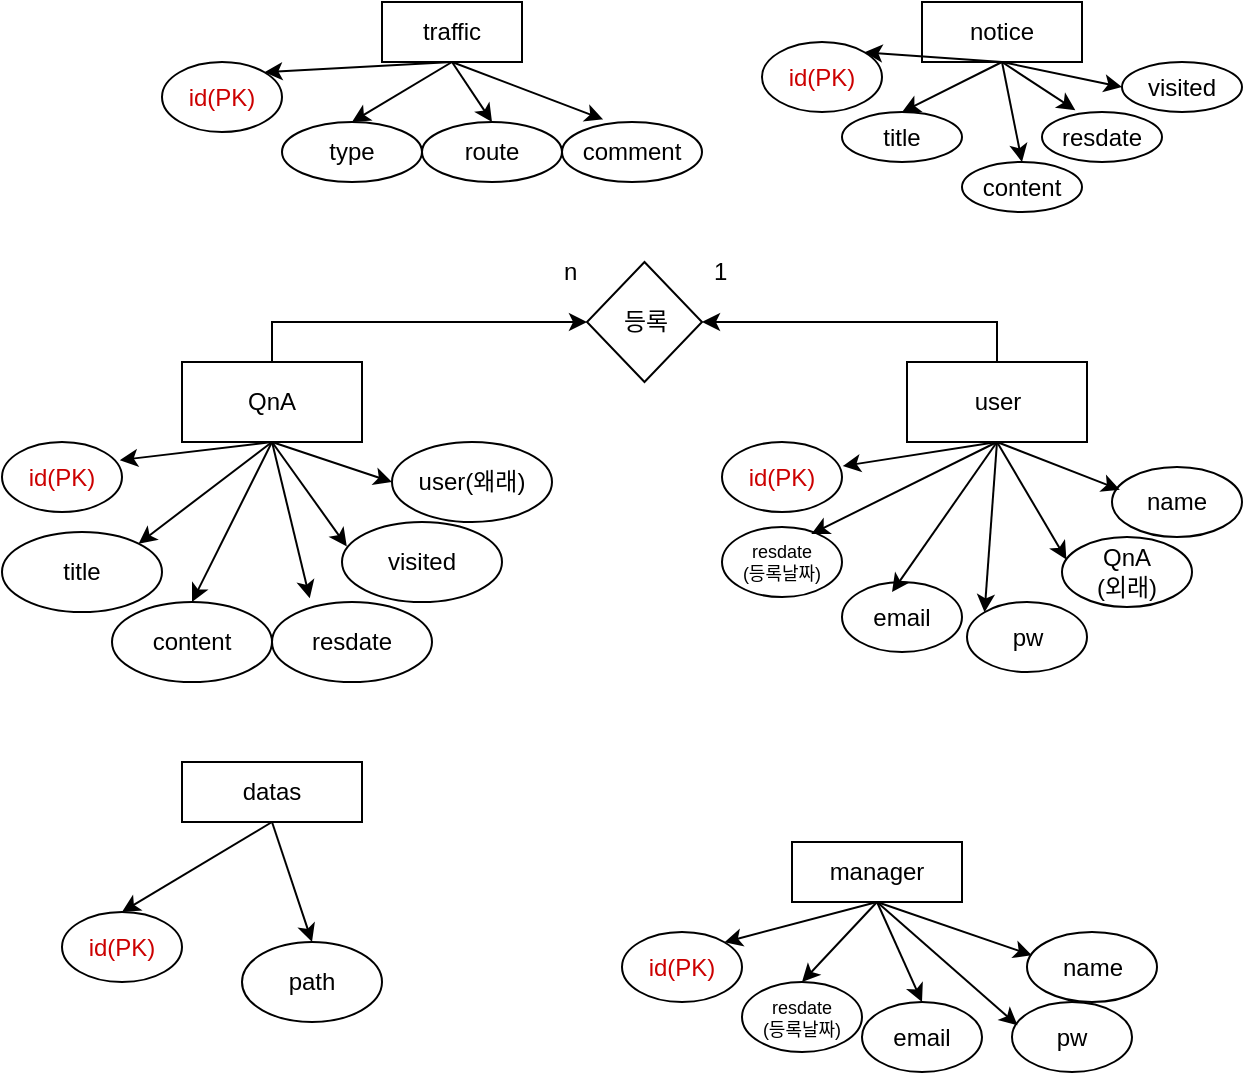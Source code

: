 <mxfile version="24.2.1" type="device">
  <diagram id="tSaY_KCTteVIoRoTBWjR" name="페이지-1">
    <mxGraphModel dx="522" dy="884" grid="1" gridSize="10" guides="1" tooltips="1" connect="1" arrows="1" fold="1" page="1" pageScale="1" pageWidth="690" pageHeight="980" math="0" shadow="0">
      <root>
        <mxCell id="0" />
        <mxCell id="1" parent="0" />
        <mxCell id="T7p-2dDkGv68UtiJKEeO-2" value="traffic" style="rounded=0;whiteSpace=wrap;html=1;" vertex="1" parent="1">
          <mxGeometry x="260" width="70" height="30" as="geometry" />
        </mxCell>
        <mxCell id="T7p-2dDkGv68UtiJKEeO-3" value="type" style="ellipse;whiteSpace=wrap;html=1;" vertex="1" parent="1">
          <mxGeometry x="210" y="60" width="70" height="30" as="geometry" />
        </mxCell>
        <mxCell id="T7p-2dDkGv68UtiJKEeO-4" value="route" style="ellipse;whiteSpace=wrap;html=1;" vertex="1" parent="1">
          <mxGeometry x="280" y="60" width="70" height="30" as="geometry" />
        </mxCell>
        <mxCell id="T7p-2dDkGv68UtiJKEeO-5" value="comment" style="ellipse;whiteSpace=wrap;html=1;" vertex="1" parent="1">
          <mxGeometry x="350" y="60" width="70" height="30" as="geometry" />
        </mxCell>
        <mxCell id="T7p-2dDkGv68UtiJKEeO-6" value="notice" style="rounded=0;whiteSpace=wrap;html=1;" vertex="1" parent="1">
          <mxGeometry x="530" width="80" height="30" as="geometry" />
        </mxCell>
        <mxCell id="T7p-2dDkGv68UtiJKEeO-8" value="title" style="ellipse;whiteSpace=wrap;html=1;" vertex="1" parent="1">
          <mxGeometry x="490" y="55" width="60" height="25" as="geometry" />
        </mxCell>
        <mxCell id="T7p-2dDkGv68UtiJKEeO-9" value="content" style="ellipse;whiteSpace=wrap;html=1;" vertex="1" parent="1">
          <mxGeometry x="550" y="80" width="60" height="25" as="geometry" />
        </mxCell>
        <mxCell id="T7p-2dDkGv68UtiJKEeO-10" value="resdate" style="ellipse;whiteSpace=wrap;html=1;" vertex="1" parent="1">
          <mxGeometry x="590" y="55" width="60" height="25" as="geometry" />
        </mxCell>
        <mxCell id="T7p-2dDkGv68UtiJKEeO-11" value="visited" style="ellipse;whiteSpace=wrap;html=1;" vertex="1" parent="1">
          <mxGeometry x="630" y="30" width="60" height="25" as="geometry" />
        </mxCell>
        <mxCell id="T7p-2dDkGv68UtiJKEeO-72" style="edgeStyle=orthogonalEdgeStyle;rounded=0;orthogonalLoop=1;jettySize=auto;html=1;exitX=0.5;exitY=0;exitDx=0;exitDy=0;entryX=0;entryY=0.5;entryDx=0;entryDy=0;" edge="1" parent="1" source="T7p-2dDkGv68UtiJKEeO-12" target="T7p-2dDkGv68UtiJKEeO-66">
          <mxGeometry relative="1" as="geometry" />
        </mxCell>
        <mxCell id="T7p-2dDkGv68UtiJKEeO-12" value="QnA" style="rounded=0;whiteSpace=wrap;html=1;" vertex="1" parent="1">
          <mxGeometry x="160" y="180" width="90" height="40" as="geometry" />
        </mxCell>
        <mxCell id="T7p-2dDkGv68UtiJKEeO-14" value="title" style="ellipse;whiteSpace=wrap;html=1;" vertex="1" parent="1">
          <mxGeometry x="70" y="265" width="80" height="40" as="geometry" />
        </mxCell>
        <mxCell id="T7p-2dDkGv68UtiJKEeO-15" value="content" style="ellipse;whiteSpace=wrap;html=1;" vertex="1" parent="1">
          <mxGeometry x="125" y="300" width="80" height="40" as="geometry" />
        </mxCell>
        <mxCell id="T7p-2dDkGv68UtiJKEeO-16" value="resdate" style="ellipse;whiteSpace=wrap;html=1;" vertex="1" parent="1">
          <mxGeometry x="205" y="300" width="80" height="40" as="geometry" />
        </mxCell>
        <mxCell id="T7p-2dDkGv68UtiJKEeO-17" value="visited" style="ellipse;whiteSpace=wrap;html=1;" vertex="1" parent="1">
          <mxGeometry x="240" y="260" width="80" height="40" as="geometry" />
        </mxCell>
        <mxCell id="T7p-2dDkGv68UtiJKEeO-18" value="user(왜래)" style="ellipse;whiteSpace=wrap;html=1;" vertex="1" parent="1">
          <mxGeometry x="265" y="220" width="80" height="40" as="geometry" />
        </mxCell>
        <mxCell id="T7p-2dDkGv68UtiJKEeO-69" style="edgeStyle=orthogonalEdgeStyle;rounded=0;orthogonalLoop=1;jettySize=auto;html=1;exitX=0.5;exitY=0;exitDx=0;exitDy=0;entryX=1;entryY=0.5;entryDx=0;entryDy=0;" edge="1" parent="1" source="T7p-2dDkGv68UtiJKEeO-19" target="T7p-2dDkGv68UtiJKEeO-66">
          <mxGeometry relative="1" as="geometry" />
        </mxCell>
        <mxCell id="T7p-2dDkGv68UtiJKEeO-19" value="user" style="rounded=0;whiteSpace=wrap;html=1;" vertex="1" parent="1">
          <mxGeometry x="522.5" y="180" width="90" height="40" as="geometry" />
        </mxCell>
        <mxCell id="T7p-2dDkGv68UtiJKEeO-20" value="id(PK)" style="ellipse;whiteSpace=wrap;html=1;fontColor=#CC0000;" vertex="1" parent="1">
          <mxGeometry x="430" y="220" width="60" height="35" as="geometry" />
        </mxCell>
        <mxCell id="T7p-2dDkGv68UtiJKEeO-23" value="resdate&lt;div style=&quot;font-size: 9px;&quot;&gt;(등록날짜)&lt;/div&gt;" style="ellipse;whiteSpace=wrap;html=1;fontSize=9;" vertex="1" parent="1">
          <mxGeometry x="430" y="262.5" width="60" height="35" as="geometry" />
        </mxCell>
        <mxCell id="T7p-2dDkGv68UtiJKEeO-24" value="email" style="ellipse;whiteSpace=wrap;html=1;" vertex="1" parent="1">
          <mxGeometry x="490" y="290" width="60" height="35" as="geometry" />
        </mxCell>
        <mxCell id="T7p-2dDkGv68UtiJKEeO-25" value="pw" style="ellipse;whiteSpace=wrap;html=1;" vertex="1" parent="1">
          <mxGeometry x="552.5" y="300" width="60" height="35" as="geometry" />
        </mxCell>
        <mxCell id="T7p-2dDkGv68UtiJKEeO-26" value="QnA&lt;div&gt;(외래)&lt;/div&gt;" style="ellipse;whiteSpace=wrap;html=1;" vertex="1" parent="1">
          <mxGeometry x="600" y="267.5" width="65" height="35" as="geometry" />
        </mxCell>
        <mxCell id="T7p-2dDkGv68UtiJKEeO-27" value="manager" style="rounded=0;whiteSpace=wrap;html=1;" vertex="1" parent="1">
          <mxGeometry x="465" y="420" width="85" height="30" as="geometry" />
        </mxCell>
        <mxCell id="T7p-2dDkGv68UtiJKEeO-29" value="resdate&lt;div style=&quot;font-size: 9px;&quot;&gt;(등록날짜)&lt;/div&gt;" style="ellipse;whiteSpace=wrap;html=1;fontSize=9;" vertex="1" parent="1">
          <mxGeometry x="440" y="490" width="60" height="35" as="geometry" />
        </mxCell>
        <mxCell id="T7p-2dDkGv68UtiJKEeO-30" value="email" style="ellipse;whiteSpace=wrap;html=1;" vertex="1" parent="1">
          <mxGeometry x="500" y="500" width="60" height="35" as="geometry" />
        </mxCell>
        <mxCell id="T7p-2dDkGv68UtiJKEeO-31" value="pw" style="ellipse;whiteSpace=wrap;html=1;" vertex="1" parent="1">
          <mxGeometry x="575" y="500" width="60" height="35" as="geometry" />
        </mxCell>
        <mxCell id="T7p-2dDkGv68UtiJKEeO-33" value="id(PK)" style="ellipse;whiteSpace=wrap;html=1;fontColor=#CC0000;" vertex="1" parent="1">
          <mxGeometry x="380" y="465" width="60" height="35" as="geometry" />
        </mxCell>
        <mxCell id="T7p-2dDkGv68UtiJKEeO-34" value="id(PK)" style="ellipse;whiteSpace=wrap;html=1;fontColor=#CC0000;" vertex="1" parent="1">
          <mxGeometry x="70" y="220" width="60" height="35" as="geometry" />
        </mxCell>
        <mxCell id="T7p-2dDkGv68UtiJKEeO-35" value="id(PK)" style="ellipse;whiteSpace=wrap;html=1;fontColor=#CC0000;" vertex="1" parent="1">
          <mxGeometry x="450" y="20" width="60" height="35" as="geometry" />
        </mxCell>
        <mxCell id="T7p-2dDkGv68UtiJKEeO-36" value="id(PK)" style="ellipse;whiteSpace=wrap;html=1;fontColor=#CC0000;" vertex="1" parent="1">
          <mxGeometry x="150" y="30" width="60" height="35" as="geometry" />
        </mxCell>
        <mxCell id="T7p-2dDkGv68UtiJKEeO-37" value="" style="endArrow=classic;html=1;rounded=0;exitX=0.5;exitY=1;exitDx=0;exitDy=0;entryX=1;entryY=0;entryDx=0;entryDy=0;" edge="1" parent="1" source="T7p-2dDkGv68UtiJKEeO-27" target="T7p-2dDkGv68UtiJKEeO-33">
          <mxGeometry width="50" height="50" relative="1" as="geometry">
            <mxPoint x="460" y="402.5" as="sourcePoint" />
            <mxPoint x="385" y="420" as="targetPoint" />
          </mxGeometry>
        </mxCell>
        <mxCell id="T7p-2dDkGv68UtiJKEeO-38" value="" style="endArrow=classic;html=1;rounded=0;exitX=0.5;exitY=1;exitDx=0;exitDy=0;entryX=0.5;entryY=0;entryDx=0;entryDy=0;" edge="1" parent="1" source="T7p-2dDkGv68UtiJKEeO-2" target="T7p-2dDkGv68UtiJKEeO-3">
          <mxGeometry width="50" height="50" relative="1" as="geometry">
            <mxPoint x="306" y="41.5" as="sourcePoint" />
            <mxPoint x="230" y="55.5" as="targetPoint" />
          </mxGeometry>
        </mxCell>
        <mxCell id="T7p-2dDkGv68UtiJKEeO-39" value="" style="endArrow=classic;html=1;rounded=0;exitX=0.5;exitY=1;exitDx=0;exitDy=0;entryX=0.5;entryY=0;entryDx=0;entryDy=0;" edge="1" parent="1" source="T7p-2dDkGv68UtiJKEeO-2" target="T7p-2dDkGv68UtiJKEeO-4">
          <mxGeometry width="50" height="50" relative="1" as="geometry">
            <mxPoint x="330" y="32.5" as="sourcePoint" />
            <mxPoint x="280" y="62.5" as="targetPoint" />
          </mxGeometry>
        </mxCell>
        <mxCell id="T7p-2dDkGv68UtiJKEeO-40" value="" style="endArrow=classic;html=1;rounded=0;exitX=0.5;exitY=1;exitDx=0;exitDy=0;entryX=0.294;entryY=-0.043;entryDx=0;entryDy=0;entryPerimeter=0;" edge="1" parent="1" source="T7p-2dDkGv68UtiJKEeO-2" target="T7p-2dDkGv68UtiJKEeO-5">
          <mxGeometry width="50" height="50" relative="1" as="geometry">
            <mxPoint x="325" y="27.5" as="sourcePoint" />
            <mxPoint x="345" y="57.5" as="targetPoint" />
          </mxGeometry>
        </mxCell>
        <mxCell id="T7p-2dDkGv68UtiJKEeO-41" value="" style="endArrow=classic;html=1;rounded=0;exitX=0.5;exitY=1;exitDx=0;exitDy=0;entryX=1;entryY=0;entryDx=0;entryDy=0;" edge="1" parent="1" source="T7p-2dDkGv68UtiJKEeO-6" target="T7p-2dDkGv68UtiJKEeO-35">
          <mxGeometry width="50" height="50" relative="1" as="geometry">
            <mxPoint x="435" y="12.5" as="sourcePoint" />
            <mxPoint x="350" y="30.5" as="targetPoint" />
          </mxGeometry>
        </mxCell>
        <mxCell id="T7p-2dDkGv68UtiJKEeO-42" value="" style="endArrow=classic;html=1;rounded=0;exitX=0.5;exitY=1;exitDx=0;exitDy=0;entryX=0.5;entryY=0;entryDx=0;entryDy=0;" edge="1" parent="1" source="T7p-2dDkGv68UtiJKEeO-6" target="T7p-2dDkGv68UtiJKEeO-8">
          <mxGeometry width="50" height="50" relative="1" as="geometry">
            <mxPoint x="578.79" y="39.94" as="sourcePoint" />
            <mxPoint x="509.79" y="34.94" as="targetPoint" />
          </mxGeometry>
        </mxCell>
        <mxCell id="T7p-2dDkGv68UtiJKEeO-43" value="" style="endArrow=classic;html=1;rounded=0;exitX=0.5;exitY=1;exitDx=0;exitDy=0;entryX=0.5;entryY=0;entryDx=0;entryDy=0;entryPerimeter=0;" edge="1" parent="1" source="T7p-2dDkGv68UtiJKEeO-6" target="T7p-2dDkGv68UtiJKEeO-9">
          <mxGeometry width="50" height="50" relative="1" as="geometry">
            <mxPoint x="590" y="35" as="sourcePoint" />
            <mxPoint x="540" y="60" as="targetPoint" />
          </mxGeometry>
        </mxCell>
        <mxCell id="T7p-2dDkGv68UtiJKEeO-44" value="" style="endArrow=classic;html=1;rounded=0;exitX=0.5;exitY=1;exitDx=0;exitDy=0;entryX=0.278;entryY=-0.037;entryDx=0;entryDy=0;entryPerimeter=0;" edge="1" parent="1" source="T7p-2dDkGv68UtiJKEeO-6" target="T7p-2dDkGv68UtiJKEeO-10">
          <mxGeometry width="50" height="50" relative="1" as="geometry">
            <mxPoint x="590" y="30" as="sourcePoint" />
            <mxPoint x="600" y="80" as="targetPoint" />
          </mxGeometry>
        </mxCell>
        <mxCell id="T7p-2dDkGv68UtiJKEeO-45" value="" style="endArrow=classic;html=1;rounded=0;exitX=0.5;exitY=1;exitDx=0;exitDy=0;entryX=0;entryY=0.5;entryDx=0;entryDy=0;" edge="1" parent="1" source="T7p-2dDkGv68UtiJKEeO-6" target="T7p-2dDkGv68UtiJKEeO-11">
          <mxGeometry width="50" height="50" relative="1" as="geometry">
            <mxPoint x="613.32" y="5.93" as="sourcePoint" />
            <mxPoint x="650.32" y="29.93" as="targetPoint" />
          </mxGeometry>
        </mxCell>
        <mxCell id="T7p-2dDkGv68UtiJKEeO-46" value="" style="endArrow=classic;html=1;rounded=0;exitX=0.5;exitY=1;exitDx=0;exitDy=0;entryX=1;entryY=0;entryDx=0;entryDy=0;" edge="1" parent="1" source="T7p-2dDkGv68UtiJKEeO-12" target="T7p-2dDkGv68UtiJKEeO-14">
          <mxGeometry width="50" height="50" relative="1" as="geometry">
            <mxPoint x="225" y="237.5" as="sourcePoint" />
            <mxPoint x="150" y="255.5" as="targetPoint" />
          </mxGeometry>
        </mxCell>
        <mxCell id="T7p-2dDkGv68UtiJKEeO-47" value="" style="endArrow=classic;html=1;rounded=0;exitX=0.5;exitY=1;exitDx=0;exitDy=0;entryX=0.5;entryY=0;entryDx=0;entryDy=0;" edge="1" parent="1" source="T7p-2dDkGv68UtiJKEeO-12" target="T7p-2dDkGv68UtiJKEeO-15">
          <mxGeometry width="50" height="50" relative="1" as="geometry">
            <mxPoint x="219.8" y="227.78" as="sourcePoint" />
            <mxPoint x="159.8" y="276.78" as="targetPoint" />
          </mxGeometry>
        </mxCell>
        <mxCell id="T7p-2dDkGv68UtiJKEeO-48" value="" style="endArrow=classic;html=1;rounded=0;exitX=0.5;exitY=1;exitDx=0;exitDy=0;entryX=0.236;entryY=-0.046;entryDx=0;entryDy=0;entryPerimeter=0;" edge="1" parent="1" source="T7p-2dDkGv68UtiJKEeO-12" target="T7p-2dDkGv68UtiJKEeO-16">
          <mxGeometry width="50" height="50" relative="1" as="geometry">
            <mxPoint x="225" y="220" as="sourcePoint" />
            <mxPoint x="185" y="300" as="targetPoint" />
          </mxGeometry>
        </mxCell>
        <mxCell id="T7p-2dDkGv68UtiJKEeO-49" value="" style="endArrow=classic;html=1;rounded=0;exitX=0.5;exitY=1;exitDx=0;exitDy=0;entryX=0.03;entryY=0.305;entryDx=0;entryDy=0;entryPerimeter=0;" edge="1" parent="1" source="T7p-2dDkGv68UtiJKEeO-12" target="T7p-2dDkGv68UtiJKEeO-17">
          <mxGeometry width="50" height="50" relative="1" as="geometry">
            <mxPoint x="231.12" y="220" as="sourcePoint" />
            <mxPoint x="250.12" y="298" as="targetPoint" />
          </mxGeometry>
        </mxCell>
        <mxCell id="T7p-2dDkGv68UtiJKEeO-50" value="" style="endArrow=classic;html=1;rounded=0;exitX=0.5;exitY=1;exitDx=0;exitDy=0;entryX=0;entryY=0.5;entryDx=0;entryDy=0;" edge="1" parent="1" source="T7p-2dDkGv68UtiJKEeO-12" target="T7p-2dDkGv68UtiJKEeO-18">
          <mxGeometry width="50" height="50" relative="1" as="geometry">
            <mxPoint x="240" y="213.9" as="sourcePoint" />
            <mxPoint x="277" y="265.9" as="targetPoint" />
          </mxGeometry>
        </mxCell>
        <mxCell id="T7p-2dDkGv68UtiJKEeO-51" value="" style="endArrow=classic;html=1;rounded=0;exitX=0.5;exitY=1;exitDx=0;exitDy=0;entryX=1.006;entryY=0.344;entryDx=0;entryDy=0;entryPerimeter=0;" edge="1" parent="1" source="T7p-2dDkGv68UtiJKEeO-19" target="T7p-2dDkGv68UtiJKEeO-20">
          <mxGeometry width="50" height="50" relative="1" as="geometry">
            <mxPoint x="397.5" y="180" as="sourcePoint" />
            <mxPoint x="457.5" y="200" as="targetPoint" />
          </mxGeometry>
        </mxCell>
        <mxCell id="T7p-2dDkGv68UtiJKEeO-52" value="" style="endArrow=classic;html=1;rounded=0;exitX=0.5;exitY=1;exitDx=0;exitDy=0;entryX=0.744;entryY=0.1;entryDx=0;entryDy=0;entryPerimeter=0;" edge="1" parent="1" source="T7p-2dDkGv68UtiJKEeO-19" target="T7p-2dDkGv68UtiJKEeO-23">
          <mxGeometry width="50" height="50" relative="1" as="geometry">
            <mxPoint x="582.5" y="231.48" as="sourcePoint" />
            <mxPoint x="512.5" y="248.48" as="targetPoint" />
          </mxGeometry>
        </mxCell>
        <mxCell id="T7p-2dDkGv68UtiJKEeO-53" value="" style="endArrow=classic;html=1;rounded=0;exitX=0.5;exitY=1;exitDx=0;exitDy=0;entryX=0.417;entryY=0.143;entryDx=0;entryDy=0;entryPerimeter=0;" edge="1" parent="1" source="T7p-2dDkGv68UtiJKEeO-19" target="T7p-2dDkGv68UtiJKEeO-24">
          <mxGeometry width="50" height="50" relative="1" as="geometry">
            <mxPoint x="597.86" y="220" as="sourcePoint" />
            <mxPoint x="537.86" y="269" as="targetPoint" />
          </mxGeometry>
        </mxCell>
        <mxCell id="T7p-2dDkGv68UtiJKEeO-54" value="" style="endArrow=classic;html=1;rounded=0;exitX=0.5;exitY=1;exitDx=0;exitDy=0;entryX=0;entryY=0;entryDx=0;entryDy=0;" edge="1" parent="1" source="T7p-2dDkGv68UtiJKEeO-19" target="T7p-2dDkGv68UtiJKEeO-25">
          <mxGeometry width="50" height="50" relative="1" as="geometry">
            <mxPoint x="602.48" y="220" as="sourcePoint" />
            <mxPoint x="582.48" y="280" as="targetPoint" />
          </mxGeometry>
        </mxCell>
        <mxCell id="T7p-2dDkGv68UtiJKEeO-55" value="" style="endArrow=classic;html=1;rounded=0;exitX=0.5;exitY=1;exitDx=0;exitDy=0;entryX=0.034;entryY=0.323;entryDx=0;entryDy=0;entryPerimeter=0;" edge="1" parent="1" source="T7p-2dDkGv68UtiJKEeO-19" target="T7p-2dDkGv68UtiJKEeO-26">
          <mxGeometry width="50" height="50" relative="1" as="geometry">
            <mxPoint x="633.11" y="199.87" as="sourcePoint" />
            <mxPoint x="662.11" y="259.87" as="targetPoint" />
          </mxGeometry>
        </mxCell>
        <mxCell id="T7p-2dDkGv68UtiJKEeO-56" value="" style="endArrow=classic;html=1;rounded=0;exitX=0.5;exitY=1;exitDx=0;exitDy=0;entryX=0.5;entryY=0;entryDx=0;entryDy=0;" edge="1" parent="1" source="T7p-2dDkGv68UtiJKEeO-27" target="T7p-2dDkGv68UtiJKEeO-29">
          <mxGeometry width="50" height="50" relative="1" as="geometry">
            <mxPoint x="533.64" y="460" as="sourcePoint" />
            <mxPoint x="456.64" y="480" as="targetPoint" />
          </mxGeometry>
        </mxCell>
        <mxCell id="T7p-2dDkGv68UtiJKEeO-57" value="" style="endArrow=classic;html=1;rounded=0;exitX=0.5;exitY=1;exitDx=0;exitDy=0;entryX=0.5;entryY=0;entryDx=0;entryDy=0;" edge="1" parent="1" source="T7p-2dDkGv68UtiJKEeO-27" target="T7p-2dDkGv68UtiJKEeO-30">
          <mxGeometry width="50" height="50" relative="1" as="geometry">
            <mxPoint x="529.25" y="455" as="sourcePoint" />
            <mxPoint x="491.25" y="495" as="targetPoint" />
          </mxGeometry>
        </mxCell>
        <mxCell id="T7p-2dDkGv68UtiJKEeO-58" value="" style="endArrow=classic;html=1;rounded=0;exitX=0.5;exitY=1;exitDx=0;exitDy=0;entryX=0.046;entryY=0.333;entryDx=0;entryDy=0;entryPerimeter=0;" edge="1" parent="1" source="T7p-2dDkGv68UtiJKEeO-27" target="T7p-2dDkGv68UtiJKEeO-31">
          <mxGeometry width="50" height="50" relative="1" as="geometry">
            <mxPoint x="580.5" y="410" as="sourcePoint" />
            <mxPoint x="602.5" y="460" as="targetPoint" />
          </mxGeometry>
        </mxCell>
        <mxCell id="T7p-2dDkGv68UtiJKEeO-59" value="" style="endArrow=classic;html=1;rounded=0;exitX=0.5;exitY=1;exitDx=0;exitDy=0;entryX=1;entryY=0;entryDx=0;entryDy=0;" edge="1" parent="1" source="T7p-2dDkGv68UtiJKEeO-2" target="T7p-2dDkGv68UtiJKEeO-36">
          <mxGeometry width="50" height="50" relative="1" as="geometry">
            <mxPoint x="260" as="sourcePoint" />
            <mxPoint x="210" y="30" as="targetPoint" />
          </mxGeometry>
        </mxCell>
        <mxCell id="T7p-2dDkGv68UtiJKEeO-60" value="" style="endArrow=classic;html=1;rounded=0;exitX=0.5;exitY=1;exitDx=0;exitDy=0;entryX=0.982;entryY=0.259;entryDx=0;entryDy=0;entryPerimeter=0;" edge="1" parent="1" source="T7p-2dDkGv68UtiJKEeO-12" target="T7p-2dDkGv68UtiJKEeO-34">
          <mxGeometry width="50" height="50" relative="1" as="geometry">
            <mxPoint x="233.79" y="130" as="sourcePoint" />
            <mxPoint x="139.79" y="135" as="targetPoint" />
          </mxGeometry>
        </mxCell>
        <mxCell id="T7p-2dDkGv68UtiJKEeO-61" value="name" style="ellipse;whiteSpace=wrap;html=1;" vertex="1" parent="1">
          <mxGeometry x="625" y="232.5" width="65" height="35" as="geometry" />
        </mxCell>
        <mxCell id="T7p-2dDkGv68UtiJKEeO-63" value="" style="endArrow=classic;html=1;rounded=0;exitX=0.5;exitY=1;exitDx=0;exitDy=0;entryX=0.06;entryY=0.325;entryDx=0;entryDy=0;entryPerimeter=0;" edge="1" parent="1" source="T7p-2dDkGv68UtiJKEeO-19" target="T7p-2dDkGv68UtiJKEeO-61">
          <mxGeometry width="50" height="50" relative="1" as="geometry">
            <mxPoint x="595.79" y="208.69" as="sourcePoint" />
            <mxPoint x="629.79" y="267.69" as="targetPoint" />
          </mxGeometry>
        </mxCell>
        <mxCell id="T7p-2dDkGv68UtiJKEeO-64" value="name" style="ellipse;whiteSpace=wrap;html=1;" vertex="1" parent="1">
          <mxGeometry x="582.5" y="465" width="65" height="35" as="geometry" />
        </mxCell>
        <mxCell id="T7p-2dDkGv68UtiJKEeO-65" value="" style="endArrow=classic;html=1;rounded=0;exitX=0.5;exitY=1;exitDx=0;exitDy=0;entryX=0.037;entryY=0.333;entryDx=0;entryDy=0;entryPerimeter=0;" edge="1" parent="1" source="T7p-2dDkGv68UtiJKEeO-27" target="T7p-2dDkGv68UtiJKEeO-64">
          <mxGeometry width="50" height="50" relative="1" as="geometry">
            <mxPoint x="562.5" y="388.34" as="sourcePoint" />
            <mxPoint x="632.5" y="450.34" as="targetPoint" />
          </mxGeometry>
        </mxCell>
        <mxCell id="T7p-2dDkGv68UtiJKEeO-66" value="등록" style="rhombus;whiteSpace=wrap;html=1;" vertex="1" parent="1">
          <mxGeometry x="362.5" y="130" width="57.5" height="60" as="geometry" />
        </mxCell>
        <mxCell id="T7p-2dDkGv68UtiJKEeO-73" value="n" style="text;strokeColor=none;fillColor=none;align=left;verticalAlign=middle;spacingLeft=4;spacingRight=4;overflow=hidden;points=[[0,0.5],[1,0.5]];portConstraint=eastwest;rotatable=0;whiteSpace=wrap;html=1;" vertex="1" parent="1">
          <mxGeometry x="345" y="120" width="25" height="30" as="geometry" />
        </mxCell>
        <mxCell id="T7p-2dDkGv68UtiJKEeO-74" value="1" style="text;strokeColor=none;fillColor=none;align=left;verticalAlign=middle;spacingLeft=4;spacingRight=4;overflow=hidden;points=[[0,0.5],[1,0.5]];portConstraint=eastwest;rotatable=0;whiteSpace=wrap;html=1;" vertex="1" parent="1">
          <mxGeometry x="420" y="120" width="25" height="30" as="geometry" />
        </mxCell>
        <mxCell id="T7p-2dDkGv68UtiJKEeO-75" value="datas" style="rounded=0;whiteSpace=wrap;html=1;" vertex="1" parent="1">
          <mxGeometry x="160" y="380" width="90" height="30" as="geometry" />
        </mxCell>
        <mxCell id="T7p-2dDkGv68UtiJKEeO-76" value="path" style="ellipse;whiteSpace=wrap;html=1;" vertex="1" parent="1">
          <mxGeometry x="190" y="470" width="70" height="40" as="geometry" />
        </mxCell>
        <mxCell id="T7p-2dDkGv68UtiJKEeO-77" value="id(PK)" style="ellipse;whiteSpace=wrap;html=1;fontColor=#CC0000;" vertex="1" parent="1">
          <mxGeometry x="100" y="455" width="60" height="35" as="geometry" />
        </mxCell>
        <mxCell id="T7p-2dDkGv68UtiJKEeO-78" value="" style="endArrow=classic;html=1;rounded=0;exitX=0.5;exitY=1;exitDx=0;exitDy=0;entryX=0.5;entryY=0;entryDx=0;entryDy=0;" edge="1" parent="1" source="T7p-2dDkGv68UtiJKEeO-75" target="T7p-2dDkGv68UtiJKEeO-77">
          <mxGeometry width="50" height="50" relative="1" as="geometry">
            <mxPoint x="330" y="410" as="sourcePoint" />
            <mxPoint x="380" y="360" as="targetPoint" />
          </mxGeometry>
        </mxCell>
        <mxCell id="T7p-2dDkGv68UtiJKEeO-79" value="" style="endArrow=classic;html=1;rounded=0;exitX=0.5;exitY=1;exitDx=0;exitDy=0;entryX=0.5;entryY=0;entryDx=0;entryDy=0;" edge="1" parent="1" source="T7p-2dDkGv68UtiJKEeO-75" target="T7p-2dDkGv68UtiJKEeO-76">
          <mxGeometry width="50" height="50" relative="1" as="geometry">
            <mxPoint x="330" y="410" as="sourcePoint" />
            <mxPoint x="380" y="360" as="targetPoint" />
          </mxGeometry>
        </mxCell>
      </root>
    </mxGraphModel>
  </diagram>
</mxfile>
